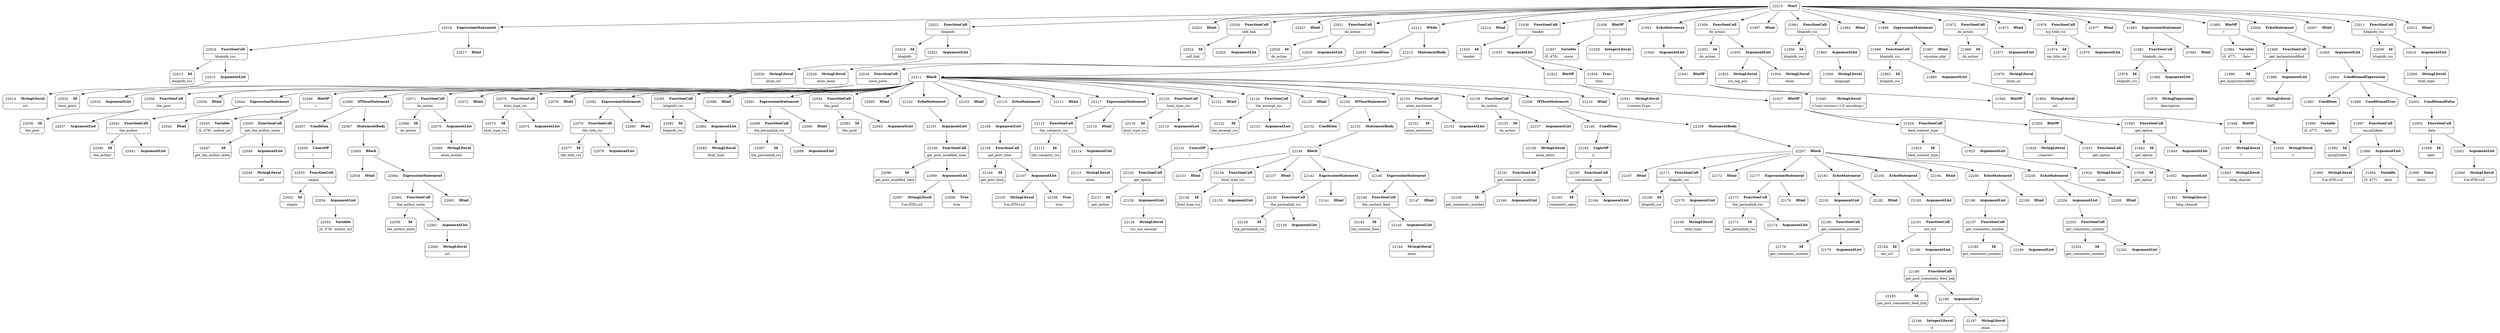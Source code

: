 digraph ast {
node [shape=none];
22016 [label=<<TABLE border='1' cellspacing='0' cellpadding='10' style='rounded' ><TR><TD border='0'>22016</TD><TD border='0'><B>FunctionCall</B></TD></TR><HR/><TR><TD border='0' cellpadding='5' colspan='2'>bloginfo_rss</TD></TR></TABLE>>];
22016 -> 22013 [weight=2];
22016 -> 22015 [weight=2];
22017 [label=<<TABLE border='1' cellspacing='0' cellpadding='10' style='rounded' ><TR><TD border='0'>22017</TD><TD border='0'><B>Html</B></TD></TR></TABLE>>];
22018 [label=<<TABLE border='1' cellspacing='0' cellpadding='10' style='rounded' ><TR><TD border='0'>22018</TD><TD border='0'><B>ExpressionStatement</B></TD></TR></TABLE>>];
22018 -> 22016 [weight=2];
22018 -> 22017 [weight=2];
22019 [label=<<TABLE border='1' cellspacing='0' cellpadding='10' style='rounded' ><TR><TD border='0'>22019</TD><TD border='0'><B>Id</B></TD></TR><HR/><TR><TD border='0' cellpadding='5' colspan='2'>bloginfo</TD></TR></TABLE>>];
22020 [label=<<TABLE border='1' cellspacing='0' cellpadding='10' style='rounded' ><TR><TD border='0'>22020</TD><TD border='0'><B>StringLiteral</B></TD></TR><HR/><TR><TD border='0' cellpadding='5' colspan='2'>atom_url</TD></TR></TABLE>>];
22021 [label=<<TABLE border='1' cellspacing='0' cellpadding='10' style='rounded' ><TR><TD border='0'>22021</TD><TD border='0'><B>ArgumentList</B></TD></TR></TABLE>>];
22021 -> 22020 [weight=2];
22022 [label=<<TABLE border='1' cellspacing='0' cellpadding='10' style='rounded' ><TR><TD border='0'>22022</TD><TD border='0'><B>FunctionCall</B></TD></TR><HR/><TR><TD border='0' cellpadding='5' colspan='2'>bloginfo</TD></TR></TABLE>>];
22022 -> 22019 [weight=2];
22022 -> 22021 [weight=2];
22023 [label=<<TABLE border='1' cellspacing='0' cellpadding='10' style='rounded' ><TR><TD border='0'>22023</TD><TD border='0'><B>Html</B></TD></TR></TABLE>>];
22024 [label=<<TABLE border='1' cellspacing='0' cellpadding='10' style='rounded' ><TR><TD border='0'>22024</TD><TD border='0'><B>Id</B></TD></TR><HR/><TR><TD border='0' cellpadding='5' colspan='2'>self_link</TD></TR></TABLE>>];
22025 [label=<<TABLE border='1' cellspacing='0' cellpadding='10' style='rounded' ><TR><TD border='0'>22025</TD><TD border='0'><B>ArgumentList</B></TD></TR></TABLE>>];
22026 [label=<<TABLE border='1' cellspacing='0' cellpadding='10' style='rounded' ><TR><TD border='0'>22026</TD><TD border='0'><B>FunctionCall</B></TD></TR><HR/><TR><TD border='0' cellpadding='5' colspan='2'>self_link</TD></TR></TABLE>>];
22026 -> 22024 [weight=2];
22026 -> 22025 [weight=2];
22027 [label=<<TABLE border='1' cellspacing='0' cellpadding='10' style='rounded' ><TR><TD border='0'>22027</TD><TD border='0'><B>Html</B></TD></TR></TABLE>>];
22028 [label=<<TABLE border='1' cellspacing='0' cellpadding='10' style='rounded' ><TR><TD border='0'>22028</TD><TD border='0'><B>Id</B></TD></TR><HR/><TR><TD border='0' cellpadding='5' colspan='2'>do_action</TD></TR></TABLE>>];
22029 [label=<<TABLE border='1' cellspacing='0' cellpadding='10' style='rounded' ><TR><TD border='0'>22029</TD><TD border='0'><B>StringLiteral</B></TD></TR><HR/><TR><TD border='0' cellpadding='5' colspan='2'>atom_head</TD></TR></TABLE>>];
22030 [label=<<TABLE border='1' cellspacing='0' cellpadding='10' style='rounded' ><TR><TD border='0'>22030</TD><TD border='0'><B>ArgumentList</B></TD></TR></TABLE>>];
22030 -> 22029 [weight=2];
22031 [label=<<TABLE border='1' cellspacing='0' cellpadding='10' style='rounded' ><TR><TD border='0'>22031</TD><TD border='0'><B>FunctionCall</B></TD></TR><HR/><TR><TD border='0' cellpadding='5' colspan='2'>do_action</TD></TR></TABLE>>];
22031 -> 22028 [weight=2];
22031 -> 22030 [weight=2];
22032 [label=<<TABLE border='1' cellspacing='0' cellpadding='10' style='rounded' ><TR><TD border='0'>22032</TD><TD border='0'><B>Id</B></TD></TR><HR/><TR><TD border='0' cellpadding='5' colspan='2'>have_posts</TD></TR></TABLE>>];
22033 [label=<<TABLE border='1' cellspacing='0' cellpadding='10' style='rounded' ><TR><TD border='0'>22033</TD><TD border='0'><B>ArgumentList</B></TD></TR></TABLE>>];
22034 [label=<<TABLE border='1' cellspacing='0' cellpadding='10' style='rounded' ><TR><TD border='0'>22034</TD><TD border='0'><B>FunctionCall</B></TD></TR><HR/><TR><TD border='0' cellpadding='5' colspan='2'>have_posts</TD></TR></TABLE>>];
22034 -> 22032 [weight=2];
22034 -> 22033 [weight=2];
22035 [label=<<TABLE border='1' cellspacing='0' cellpadding='10' style='rounded' ><TR><TD border='0'>22035</TD><TD border='0'><B>Condition</B></TD></TR></TABLE>>];
22035 -> 22034 [weight=2];
22036 [label=<<TABLE border='1' cellspacing='0' cellpadding='10' style='rounded' ><TR><TD border='0'>22036</TD><TD border='0'><B>Id</B></TD></TR><HR/><TR><TD border='0' cellpadding='5' colspan='2'>the_post</TD></TR></TABLE>>];
22037 [label=<<TABLE border='1' cellspacing='0' cellpadding='10' style='rounded' ><TR><TD border='0'>22037</TD><TD border='0'><B>ArgumentList</B></TD></TR></TABLE>>];
22038 [label=<<TABLE border='1' cellspacing='0' cellpadding='10' style='rounded' ><TR><TD border='0'>22038</TD><TD border='0'><B>FunctionCall</B></TD></TR><HR/><TR><TD border='0' cellpadding='5' colspan='2'>the_post</TD></TR></TABLE>>];
22038 -> 22036 [weight=2];
22038 -> 22037 [weight=2];
22039 [label=<<TABLE border='1' cellspacing='0' cellpadding='10' style='rounded' ><TR><TD border='0'>22039</TD><TD border='0'><B>Html</B></TD></TR></TABLE>>];
22040 [label=<<TABLE border='1' cellspacing='0' cellpadding='10' style='rounded' ><TR><TD border='0'>22040</TD><TD border='0'><B>Id</B></TD></TR><HR/><TR><TD border='0' cellpadding='5' colspan='2'>the_author</TD></TR></TABLE>>];
22041 [label=<<TABLE border='1' cellspacing='0' cellpadding='10' style='rounded' ><TR><TD border='0'>22041</TD><TD border='0'><B>ArgumentList</B></TD></TR></TABLE>>];
22042 [label=<<TABLE border='1' cellspacing='0' cellpadding='10' style='rounded' ><TR><TD border='0'>22042</TD><TD border='0'><B>FunctionCall</B></TD></TR><HR/><TR><TD border='0' cellpadding='5' colspan='2'>the_author</TD></TR></TABLE>>];
22042 -> 22040 [weight=2];
22042 -> 22041 [weight=2];
22043 [label=<<TABLE border='1' cellspacing='0' cellpadding='10' style='rounded' ><TR><TD border='0'>22043</TD><TD border='0'><B>Html</B></TD></TR></TABLE>>];
22044 [label=<<TABLE border='1' cellspacing='0' cellpadding='10' style='rounded' ><TR><TD border='0'>22044</TD><TD border='0'><B>ExpressionStatement</B></TD></TR></TABLE>>];
22044 -> 22042 [weight=2];
22044 -> 22043 [weight=2];
22045 [label=<<TABLE border='1' cellspacing='0' cellpadding='10' style='rounded' ><TR><TD border='0'>22045</TD><TD border='0'><B>Variable</B></TD></TR><HR/><TR><TD border='0' cellpadding='5'>(0, 478)</TD><TD border='0' cellpadding='5'>author_url</TD></TR></TABLE>>];
22046 [label=<<TABLE border='1' cellspacing='0' cellpadding='10' style='rounded' ><TR><TD border='0'>22046</TD><TD border='0'><B>BinOP</B></TD></TR><HR/><TR><TD border='0' cellpadding='5' colspan='2'>=</TD></TR></TABLE>>];
22046 -> 22045 [weight=2];
22046 -> 22050 [weight=2];
22047 [label=<<TABLE border='1' cellspacing='0' cellpadding='10' style='rounded' ><TR><TD border='0'>22047</TD><TD border='0'><B>Id</B></TD></TR><HR/><TR><TD border='0' cellpadding='5' colspan='2'>get_the_author_meta</TD></TR></TABLE>>];
22048 [label=<<TABLE border='1' cellspacing='0' cellpadding='10' style='rounded' ><TR><TD border='0'>22048</TD><TD border='0'><B>StringLiteral</B></TD></TR><HR/><TR><TD border='0' cellpadding='5' colspan='2'>url</TD></TR></TABLE>>];
22049 [label=<<TABLE border='1' cellspacing='0' cellpadding='10' style='rounded' ><TR><TD border='0'>22049</TD><TD border='0'><B>ArgumentList</B></TD></TR></TABLE>>];
22049 -> 22048 [weight=2];
22050 [label=<<TABLE border='1' cellspacing='0' cellpadding='10' style='rounded' ><TR><TD border='0'>22050</TD><TD border='0'><B>FunctionCall</B></TD></TR><HR/><TR><TD border='0' cellpadding='5' colspan='2'>get_the_author_meta</TD></TR></TABLE>>];
22050 -> 22047 [weight=2];
22050 -> 22049 [weight=2];
22052 [label=<<TABLE border='1' cellspacing='0' cellpadding='10' style='rounded' ><TR><TD border='0'>22052</TD><TD border='0'><B>Id</B></TD></TR><HR/><TR><TD border='0' cellpadding='5' colspan='2'>empty</TD></TR></TABLE>>];
22053 [label=<<TABLE border='1' cellspacing='0' cellpadding='10' style='rounded' ><TR><TD border='0'>22053</TD><TD border='0'><B>Variable</B></TD></TR><HR/><TR><TD border='0' cellpadding='5'>(0, 478)</TD><TD border='0' cellpadding='5'>author_url</TD></TR></TABLE>>];
22054 [label=<<TABLE border='1' cellspacing='0' cellpadding='10' style='rounded' ><TR><TD border='0'>22054</TD><TD border='0'><B>ArgumentList</B></TD></TR></TABLE>>];
22054 -> 22053 [weight=2];
22055 [label=<<TABLE border='1' cellspacing='0' cellpadding='10' style='rounded' ><TR><TD border='0'>22055</TD><TD border='0'><B>FunctionCall</B></TD></TR><HR/><TR><TD border='0' cellpadding='5' colspan='2'>empty</TD></TR></TABLE>>];
22055 -> 22052 [weight=2];
22055 -> 22054 [weight=2];
22056 [label=<<TABLE border='1' cellspacing='0' cellpadding='10' style='rounded' ><TR><TD border='0'>22056</TD><TD border='0'><B>UnaryOP</B></TD></TR><HR/><TR><TD border='0' cellpadding='5' colspan='2'>!</TD></TR></TABLE>>];
22056 -> 22055 [weight=2];
22057 [label=<<TABLE border='1' cellspacing='0' cellpadding='10' style='rounded' ><TR><TD border='0'>22057</TD><TD border='0'><B>Condition</B></TD></TR></TABLE>>];
22057 -> 22056 [weight=2];
22058 [label=<<TABLE border='1' cellspacing='0' cellpadding='10' style='rounded' ><TR><TD border='0'>22058</TD><TD border='0'><B>Html</B></TD></TR></TABLE>>];
22059 [label=<<TABLE border='1' cellspacing='0' cellpadding='10' style='rounded' ><TR><TD border='0'>22059</TD><TD border='0'><B>Id</B></TD></TR><HR/><TR><TD border='0' cellpadding='5' colspan='2'>the_author_meta</TD></TR></TABLE>>];
22060 [label=<<TABLE border='1' cellspacing='0' cellpadding='10' style='rounded' ><TR><TD border='0'>22060</TD><TD border='0'><B>StringLiteral</B></TD></TR><HR/><TR><TD border='0' cellpadding='5' colspan='2'>url</TD></TR></TABLE>>];
22061 [label=<<TABLE border='1' cellspacing='0' cellpadding='10' style='rounded' ><TR><TD border='0'>22061</TD><TD border='0'><B>ArgumentList</B></TD></TR></TABLE>>];
22061 -> 22060 [weight=2];
22062 [label=<<TABLE border='1' cellspacing='0' cellpadding='10' style='rounded' ><TR><TD border='0'>22062</TD><TD border='0'><B>FunctionCall</B></TD></TR><HR/><TR><TD border='0' cellpadding='5' colspan='2'>the_author_meta</TD></TR></TABLE>>];
22062 -> 22059 [weight=2];
22062 -> 22061 [weight=2];
22063 [label=<<TABLE border='1' cellspacing='0' cellpadding='10' style='rounded' ><TR><TD border='0'>22063</TD><TD border='0'><B>Html</B></TD></TR></TABLE>>];
22064 [label=<<TABLE border='1' cellspacing='0' cellpadding='10' style='rounded' ><TR><TD border='0'>22064</TD><TD border='0'><B>ExpressionStatement</B></TD></TR></TABLE>>];
22064 -> 22062 [weight=2];
22064 -> 22063 [weight=2];
22065 [label=<<TABLE border='1' cellspacing='0' cellpadding='10' style='rounded' ><TR><TD border='0'>22065</TD><TD border='0'><B>Block</B></TD></TR></TABLE>>];
22065 -> 22058 [weight=2];
22065 -> 22064 [weight=2];
22066 [label=<<TABLE border='1' cellspacing='0' cellpadding='10' style='rounded' ><TR><TD border='0'>22066</TD><TD border='0'><B>IfThenStatement</B></TD></TR></TABLE>>];
22066 -> 22057 [weight=2];
22066 -> 22067 [weight=2];
22067 [label=<<TABLE border='1' cellspacing='0' cellpadding='10' style='rounded' ><TR><TD border='0'>22067</TD><TD border='0'><B>StatementBody</B></TD></TR></TABLE>>];
22067 -> 22065 [weight=2];
22068 [label=<<TABLE border='1' cellspacing='0' cellpadding='10' style='rounded' ><TR><TD border='0'>22068</TD><TD border='0'><B>Id</B></TD></TR><HR/><TR><TD border='0' cellpadding='5' colspan='2'>do_action</TD></TR></TABLE>>];
22069 [label=<<TABLE border='1' cellspacing='0' cellpadding='10' style='rounded' ><TR><TD border='0'>22069</TD><TD border='0'><B>StringLiteral</B></TD></TR><HR/><TR><TD border='0' cellpadding='5' colspan='2'>atom_author</TD></TR></TABLE>>];
22070 [label=<<TABLE border='1' cellspacing='0' cellpadding='10' style='rounded' ><TR><TD border='0'>22070</TD><TD border='0'><B>ArgumentList</B></TD></TR></TABLE>>];
22070 -> 22069 [weight=2];
22071 [label=<<TABLE border='1' cellspacing='0' cellpadding='10' style='rounded' ><TR><TD border='0'>22071</TD><TD border='0'><B>FunctionCall</B></TD></TR><HR/><TR><TD border='0' cellpadding='5' colspan='2'>do_action</TD></TR></TABLE>>];
22071 -> 22068 [weight=2];
22071 -> 22070 [weight=2];
22072 [label=<<TABLE border='1' cellspacing='0' cellpadding='10' style='rounded' ><TR><TD border='0'>22072</TD><TD border='0'><B>Html</B></TD></TR></TABLE>>];
22073 [label=<<TABLE border='1' cellspacing='0' cellpadding='10' style='rounded' ><TR><TD border='0'>22073</TD><TD border='0'><B>Id</B></TD></TR><HR/><TR><TD border='0' cellpadding='5' colspan='2'>html_type_rss</TD></TR></TABLE>>];
22074 [label=<<TABLE border='1' cellspacing='0' cellpadding='10' style='rounded' ><TR><TD border='0'>22074</TD><TD border='0'><B>ArgumentList</B></TD></TR></TABLE>>];
22075 [label=<<TABLE border='1' cellspacing='0' cellpadding='10' style='rounded' ><TR><TD border='0'>22075</TD><TD border='0'><B>FunctionCall</B></TD></TR><HR/><TR><TD border='0' cellpadding='5' colspan='2'>html_type_rss</TD></TR></TABLE>>];
22075 -> 22073 [weight=2];
22075 -> 22074 [weight=2];
22076 [label=<<TABLE border='1' cellspacing='0' cellpadding='10' style='rounded' ><TR><TD border='0'>22076</TD><TD border='0'><B>Html</B></TD></TR></TABLE>>];
22077 [label=<<TABLE border='1' cellspacing='0' cellpadding='10' style='rounded' ><TR><TD border='0'>22077</TD><TD border='0'><B>Id</B></TD></TR><HR/><TR><TD border='0' cellpadding='5' colspan='2'>the_title_rss</TD></TR></TABLE>>];
22078 [label=<<TABLE border='1' cellspacing='0' cellpadding='10' style='rounded' ><TR><TD border='0'>22078</TD><TD border='0'><B>ArgumentList</B></TD></TR></TABLE>>];
22079 [label=<<TABLE border='1' cellspacing='0' cellpadding='10' style='rounded' ><TR><TD border='0'>22079</TD><TD border='0'><B>FunctionCall</B></TD></TR><HR/><TR><TD border='0' cellpadding='5' colspan='2'>the_title_rss</TD></TR></TABLE>>];
22079 -> 22077 [weight=2];
22079 -> 22078 [weight=2];
22080 [label=<<TABLE border='1' cellspacing='0' cellpadding='10' style='rounded' ><TR><TD border='0'>22080</TD><TD border='0'><B>Html</B></TD></TR></TABLE>>];
22081 [label=<<TABLE border='1' cellspacing='0' cellpadding='10' style='rounded' ><TR><TD border='0'>22081</TD><TD border='0'><B>ExpressionStatement</B></TD></TR></TABLE>>];
22081 -> 22079 [weight=2];
22081 -> 22080 [weight=2];
22082 [label=<<TABLE border='1' cellspacing='0' cellpadding='10' style='rounded' ><TR><TD border='0'>22082</TD><TD border='0'><B>Id</B></TD></TR><HR/><TR><TD border='0' cellpadding='5' colspan='2'>bloginfo_rss</TD></TR></TABLE>>];
22083 [label=<<TABLE border='1' cellspacing='0' cellpadding='10' style='rounded' ><TR><TD border='0'>22083</TD><TD border='0'><B>StringLiteral</B></TD></TR><HR/><TR><TD border='0' cellpadding='5' colspan='2'>html_type</TD></TR></TABLE>>];
22084 [label=<<TABLE border='1' cellspacing='0' cellpadding='10' style='rounded' ><TR><TD border='0'>22084</TD><TD border='0'><B>ArgumentList</B></TD></TR></TABLE>>];
22084 -> 22083 [weight=2];
22085 [label=<<TABLE border='1' cellspacing='0' cellpadding='10' style='rounded' ><TR><TD border='0'>22085</TD><TD border='0'><B>FunctionCall</B></TD></TR><HR/><TR><TD border='0' cellpadding='5' colspan='2'>bloginfo_rss</TD></TR></TABLE>>];
22085 -> 22082 [weight=2];
22085 -> 22084 [weight=2];
22086 [label=<<TABLE border='1' cellspacing='0' cellpadding='10' style='rounded' ><TR><TD border='0'>22086</TD><TD border='0'><B>Html</B></TD></TR></TABLE>>];
22087 [label=<<TABLE border='1' cellspacing='0' cellpadding='10' style='rounded' ><TR><TD border='0'>22087</TD><TD border='0'><B>Id</B></TD></TR><HR/><TR><TD border='0' cellpadding='5' colspan='2'>the_permalink_rss</TD></TR></TABLE>>];
22088 [label=<<TABLE border='1' cellspacing='0' cellpadding='10' style='rounded' ><TR><TD border='0'>22088</TD><TD border='0'><B>ArgumentList</B></TD></TR></TABLE>>];
22089 [label=<<TABLE border='1' cellspacing='0' cellpadding='10' style='rounded' ><TR><TD border='0'>22089</TD><TD border='0'><B>FunctionCall</B></TD></TR><HR/><TR><TD border='0' cellpadding='5' colspan='2'>the_permalink_rss</TD></TR></TABLE>>];
22089 -> 22087 [weight=2];
22089 -> 22088 [weight=2];
22090 [label=<<TABLE border='1' cellspacing='0' cellpadding='10' style='rounded' ><TR><TD border='0'>22090</TD><TD border='0'><B>Html</B></TD></TR></TABLE>>];
22091 [label=<<TABLE border='1' cellspacing='0' cellpadding='10' style='rounded' ><TR><TD border='0'>22091</TD><TD border='0'><B>ExpressionStatement</B></TD></TR></TABLE>>];
22091 -> 22089 [weight=2];
22091 -> 22090 [weight=2];
22092 [label=<<TABLE border='1' cellspacing='0' cellpadding='10' style='rounded' ><TR><TD border='0'>22092</TD><TD border='0'><B>Id</B></TD></TR><HR/><TR><TD border='0' cellpadding='5' colspan='2'>the_guid</TD></TR></TABLE>>];
22093 [label=<<TABLE border='1' cellspacing='0' cellpadding='10' style='rounded' ><TR><TD border='0'>22093</TD><TD border='0'><B>ArgumentList</B></TD></TR></TABLE>>];
22094 [label=<<TABLE border='1' cellspacing='0' cellpadding='10' style='rounded' ><TR><TD border='0'>22094</TD><TD border='0'><B>FunctionCall</B></TD></TR><HR/><TR><TD border='0' cellpadding='5' colspan='2'>the_guid</TD></TR></TABLE>>];
22094 -> 22092 [weight=2];
22094 -> 22093 [weight=2];
22095 [label=<<TABLE border='1' cellspacing='0' cellpadding='10' style='rounded' ><TR><TD border='0'>22095</TD><TD border='0'><B>Html</B></TD></TR></TABLE>>];
22096 [label=<<TABLE border='1' cellspacing='0' cellpadding='10' style='rounded' ><TR><TD border='0'>22096</TD><TD border='0'><B>Id</B></TD></TR><HR/><TR><TD border='0' cellpadding='5' colspan='2'>get_post_modified_time</TD></TR></TABLE>>];
22097 [label=<<TABLE border='1' cellspacing='0' cellpadding='10' style='rounded' ><TR><TD border='0'>22097</TD><TD border='0'><B>StringLiteral</B></TD></TR><HR/><TR><TD border='0' cellpadding='5' colspan='2'>Y-m-dTH:i:sZ</TD></TR></TABLE>>];
22098 [label=<<TABLE border='1' cellspacing='0' cellpadding='10' style='rounded' ><TR><TD border='0'>22098</TD><TD border='0'><B>True</B></TD></TR><HR/><TR><TD border='0' cellpadding='5' colspan='2'>true</TD></TR></TABLE>>];
22099 [label=<<TABLE border='1' cellspacing='0' cellpadding='10' style='rounded' ><TR><TD border='0'>22099</TD><TD border='0'><B>ArgumentList</B></TD></TR></TABLE>>];
22099 -> 22097 [weight=2];
22099 -> 22098 [weight=2];
22100 [label=<<TABLE border='1' cellspacing='0' cellpadding='10' style='rounded' ><TR><TD border='0'>22100</TD><TD border='0'><B>FunctionCall</B></TD></TR><HR/><TR><TD border='0' cellpadding='5' colspan='2'>get_post_modified_time</TD></TR></TABLE>>];
22100 -> 22096 [weight=2];
22100 -> 22099 [weight=2];
22101 [label=<<TABLE border='1' cellspacing='0' cellpadding='10' style='rounded' ><TR><TD border='0'>22101</TD><TD border='0'><B>ArgumentList</B></TD></TR></TABLE>>];
22101 -> 22100 [weight=2];
22102 [label=<<TABLE border='1' cellspacing='0' cellpadding='10' style='rounded' ><TR><TD border='0'>22102</TD><TD border='0'><B>EchoStatement</B></TD></TR></TABLE>>];
22102 -> 22101 [weight=2];
22103 [label=<<TABLE border='1' cellspacing='0' cellpadding='10' style='rounded' ><TR><TD border='0'>22103</TD><TD border='0'><B>Html</B></TD></TR></TABLE>>];
22104 [label=<<TABLE border='1' cellspacing='0' cellpadding='10' style='rounded' ><TR><TD border='0'>22104</TD><TD border='0'><B>Id</B></TD></TR><HR/><TR><TD border='0' cellpadding='5' colspan='2'>get_post_time</TD></TR></TABLE>>];
22105 [label=<<TABLE border='1' cellspacing='0' cellpadding='10' style='rounded' ><TR><TD border='0'>22105</TD><TD border='0'><B>StringLiteral</B></TD></TR><HR/><TR><TD border='0' cellpadding='5' colspan='2'>Y-m-dTH:i:sZ</TD></TR></TABLE>>];
22106 [label=<<TABLE border='1' cellspacing='0' cellpadding='10' style='rounded' ><TR><TD border='0'>22106</TD><TD border='0'><B>True</B></TD></TR><HR/><TR><TD border='0' cellpadding='5' colspan='2'>true</TD></TR></TABLE>>];
22107 [label=<<TABLE border='1' cellspacing='0' cellpadding='10' style='rounded' ><TR><TD border='0'>22107</TD><TD border='0'><B>ArgumentList</B></TD></TR></TABLE>>];
22107 -> 22105 [weight=2];
22107 -> 22106 [weight=2];
22108 [label=<<TABLE border='1' cellspacing='0' cellpadding='10' style='rounded' ><TR><TD border='0'>22108</TD><TD border='0'><B>FunctionCall</B></TD></TR><HR/><TR><TD border='0' cellpadding='5' colspan='2'>get_post_time</TD></TR></TABLE>>];
22108 -> 22104 [weight=2];
22108 -> 22107 [weight=2];
22109 [label=<<TABLE border='1' cellspacing='0' cellpadding='10' style='rounded' ><TR><TD border='0'>22109</TD><TD border='0'><B>ArgumentList</B></TD></TR></TABLE>>];
22109 -> 22108 [weight=2];
22110 [label=<<TABLE border='1' cellspacing='0' cellpadding='10' style='rounded' ><TR><TD border='0'>22110</TD><TD border='0'><B>EchoStatement</B></TD></TR></TABLE>>];
22110 -> 22109 [weight=2];
22111 [label=<<TABLE border='1' cellspacing='0' cellpadding='10' style='rounded' ><TR><TD border='0'>22111</TD><TD border='0'><B>Html</B></TD></TR></TABLE>>];
22112 [label=<<TABLE border='1' cellspacing='0' cellpadding='10' style='rounded' ><TR><TD border='0'>22112</TD><TD border='0'><B>Id</B></TD></TR><HR/><TR><TD border='0' cellpadding='5' colspan='2'>the_category_rss</TD></TR></TABLE>>];
22113 [label=<<TABLE border='1' cellspacing='0' cellpadding='10' style='rounded' ><TR><TD border='0'>22113</TD><TD border='0'><B>StringLiteral</B></TD></TR><HR/><TR><TD border='0' cellpadding='5' colspan='2'>atom</TD></TR></TABLE>>];
22114 [label=<<TABLE border='1' cellspacing='0' cellpadding='10' style='rounded' ><TR><TD border='0'>22114</TD><TD border='0'><B>ArgumentList</B></TD></TR></TABLE>>];
22114 -> 22113 [weight=2];
22115 [label=<<TABLE border='1' cellspacing='0' cellpadding='10' style='rounded' ><TR><TD border='0'>22115</TD><TD border='0'><B>FunctionCall</B></TD></TR><HR/><TR><TD border='0' cellpadding='5' colspan='2'>the_category_rss</TD></TR></TABLE>>];
22115 -> 22112 [weight=2];
22115 -> 22114 [weight=2];
22116 [label=<<TABLE border='1' cellspacing='0' cellpadding='10' style='rounded' ><TR><TD border='0'>22116</TD><TD border='0'><B>Html</B></TD></TR></TABLE>>];
22117 [label=<<TABLE border='1' cellspacing='0' cellpadding='10' style='rounded' ><TR><TD border='0'>22117</TD><TD border='0'><B>ExpressionStatement</B></TD></TR></TABLE>>];
22117 -> 22115 [weight=2];
22117 -> 22116 [weight=2];
22118 [label=<<TABLE border='1' cellspacing='0' cellpadding='10' style='rounded' ><TR><TD border='0'>22118</TD><TD border='0'><B>Id</B></TD></TR><HR/><TR><TD border='0' cellpadding='5' colspan='2'>html_type_rss</TD></TR></TABLE>>];
22119 [label=<<TABLE border='1' cellspacing='0' cellpadding='10' style='rounded' ><TR><TD border='0'>22119</TD><TD border='0'><B>ArgumentList</B></TD></TR></TABLE>>];
22120 [label=<<TABLE border='1' cellspacing='0' cellpadding='10' style='rounded' ><TR><TD border='0'>22120</TD><TD border='0'><B>FunctionCall</B></TD></TR><HR/><TR><TD border='0' cellpadding='5' colspan='2'>html_type_rss</TD></TR></TABLE>>];
22120 -> 22118 [weight=2];
22120 -> 22119 [weight=2];
22121 [label=<<TABLE border='1' cellspacing='0' cellpadding='10' style='rounded' ><TR><TD border='0'>22121</TD><TD border='0'><B>Html</B></TD></TR></TABLE>>];
22122 [label=<<TABLE border='1' cellspacing='0' cellpadding='10' style='rounded' ><TR><TD border='0'>22122</TD><TD border='0'><B>Id</B></TD></TR><HR/><TR><TD border='0' cellpadding='5' colspan='2'>the_excerpt_rss</TD></TR></TABLE>>];
22123 [label=<<TABLE border='1' cellspacing='0' cellpadding='10' style='rounded' ><TR><TD border='0'>22123</TD><TD border='0'><B>ArgumentList</B></TD></TR></TABLE>>];
22124 [label=<<TABLE border='1' cellspacing='0' cellpadding='10' style='rounded' ><TR><TD border='0'>22124</TD><TD border='0'><B>FunctionCall</B></TD></TR><HR/><TR><TD border='0' cellpadding='5' colspan='2'>the_excerpt_rss</TD></TR></TABLE>>];
22124 -> 22122 [weight=2];
22124 -> 22123 [weight=2];
22125 [label=<<TABLE border='1' cellspacing='0' cellpadding='10' style='rounded' ><TR><TD border='0'>22125</TD><TD border='0'><B>Html</B></TD></TR></TABLE>>];
22127 [label=<<TABLE border='1' cellspacing='0' cellpadding='10' style='rounded' ><TR><TD border='0'>22127</TD><TD border='0'><B>Id</B></TD></TR><HR/><TR><TD border='0' cellpadding='5' colspan='2'>get_option</TD></TR></TABLE>>];
22128 [label=<<TABLE border='1' cellspacing='0' cellpadding='10' style='rounded' ><TR><TD border='0'>22128</TD><TD border='0'><B>StringLiteral</B></TD></TR><HR/><TR><TD border='0' cellpadding='5' colspan='2'>rss_use_excerpt</TD></TR></TABLE>>];
22129 [label=<<TABLE border='1' cellspacing='0' cellpadding='10' style='rounded' ><TR><TD border='0'>22129</TD><TD border='0'><B>ArgumentList</B></TD></TR></TABLE>>];
22129 -> 22128 [weight=2];
22130 [label=<<TABLE border='1' cellspacing='0' cellpadding='10' style='rounded' ><TR><TD border='0'>22130</TD><TD border='0'><B>FunctionCall</B></TD></TR><HR/><TR><TD border='0' cellpadding='5' colspan='2'>get_option</TD></TR></TABLE>>];
22130 -> 22127 [weight=2];
22130 -> 22129 [weight=2];
22131 [label=<<TABLE border='1' cellspacing='0' cellpadding='10' style='rounded' ><TR><TD border='0'>22131</TD><TD border='0'><B>UnaryOP</B></TD></TR><HR/><TR><TD border='0' cellpadding='5' colspan='2'>!</TD></TR></TABLE>>];
22131 -> 22130 [weight=2];
22132 [label=<<TABLE border='1' cellspacing='0' cellpadding='10' style='rounded' ><TR><TD border='0'>22132</TD><TD border='0'><B>Condition</B></TD></TR></TABLE>>];
22132 -> 22131 [weight=2];
22133 [label=<<TABLE border='1' cellspacing='0' cellpadding='10' style='rounded' ><TR><TD border='0'>22133</TD><TD border='0'><B>Html</B></TD></TR></TABLE>>];
22134 [label=<<TABLE border='1' cellspacing='0' cellpadding='10' style='rounded' ><TR><TD border='0'>22134</TD><TD border='0'><B>Id</B></TD></TR><HR/><TR><TD border='0' cellpadding='5' colspan='2'>html_type_rss</TD></TR></TABLE>>];
22135 [label=<<TABLE border='1' cellspacing='0' cellpadding='10' style='rounded' ><TR><TD border='0'>22135</TD><TD border='0'><B>ArgumentList</B></TD></TR></TABLE>>];
22136 [label=<<TABLE border='1' cellspacing='0' cellpadding='10' style='rounded' ><TR><TD border='0'>22136</TD><TD border='0'><B>FunctionCall</B></TD></TR><HR/><TR><TD border='0' cellpadding='5' colspan='2'>html_type_rss</TD></TR></TABLE>>];
22136 -> 22134 [weight=2];
22136 -> 22135 [weight=2];
22137 [label=<<TABLE border='1' cellspacing='0' cellpadding='10' style='rounded' ><TR><TD border='0'>22137</TD><TD border='0'><B>Html</B></TD></TR></TABLE>>];
22138 [label=<<TABLE border='1' cellspacing='0' cellpadding='10' style='rounded' ><TR><TD border='0'>22138</TD><TD border='0'><B>Id</B></TD></TR><HR/><TR><TD border='0' cellpadding='5' colspan='2'>the_permalink_rss</TD></TR></TABLE>>];
22139 [label=<<TABLE border='1' cellspacing='0' cellpadding='10' style='rounded' ><TR><TD border='0'>22139</TD><TD border='0'><B>ArgumentList</B></TD></TR></TABLE>>];
22140 [label=<<TABLE border='1' cellspacing='0' cellpadding='10' style='rounded' ><TR><TD border='0'>22140</TD><TD border='0'><B>FunctionCall</B></TD></TR><HR/><TR><TD border='0' cellpadding='5' colspan='2'>the_permalink_rss</TD></TR></TABLE>>];
22140 -> 22138 [weight=2];
22140 -> 22139 [weight=2];
22141 [label=<<TABLE border='1' cellspacing='0' cellpadding='10' style='rounded' ><TR><TD border='0'>22141</TD><TD border='0'><B>Html</B></TD></TR></TABLE>>];
22142 [label=<<TABLE border='1' cellspacing='0' cellpadding='10' style='rounded' ><TR><TD border='0'>22142</TD><TD border='0'><B>ExpressionStatement</B></TD></TR></TABLE>>];
22142 -> 22140 [weight=2];
22142 -> 22141 [weight=2];
22143 [label=<<TABLE border='1' cellspacing='0' cellpadding='10' style='rounded' ><TR><TD border='0'>22143</TD><TD border='0'><B>Id</B></TD></TR><HR/><TR><TD border='0' cellpadding='5' colspan='2'>the_content_feed</TD></TR></TABLE>>];
22144 [label=<<TABLE border='1' cellspacing='0' cellpadding='10' style='rounded' ><TR><TD border='0'>22144</TD><TD border='0'><B>StringLiteral</B></TD></TR><HR/><TR><TD border='0' cellpadding='5' colspan='2'>atom</TD></TR></TABLE>>];
22145 [label=<<TABLE border='1' cellspacing='0' cellpadding='10' style='rounded' ><TR><TD border='0'>22145</TD><TD border='0'><B>ArgumentList</B></TD></TR></TABLE>>];
22145 -> 22144 [weight=2];
22146 [label=<<TABLE border='1' cellspacing='0' cellpadding='10' style='rounded' ><TR><TD border='0'>22146</TD><TD border='0'><B>FunctionCall</B></TD></TR><HR/><TR><TD border='0' cellpadding='5' colspan='2'>the_content_feed</TD></TR></TABLE>>];
22146 -> 22143 [weight=2];
22146 -> 22145 [weight=2];
22147 [label=<<TABLE border='1' cellspacing='0' cellpadding='10' style='rounded' ><TR><TD border='0'>22147</TD><TD border='0'><B>Html</B></TD></TR></TABLE>>];
22148 [label=<<TABLE border='1' cellspacing='0' cellpadding='10' style='rounded' ><TR><TD border='0'>22148</TD><TD border='0'><B>ExpressionStatement</B></TD></TR></TABLE>>];
22148 -> 22146 [weight=2];
22148 -> 22147 [weight=2];
22149 [label=<<TABLE border='1' cellspacing='0' cellpadding='10' style='rounded' ><TR><TD border='0'>22149</TD><TD border='0'><B>Block</B></TD></TR></TABLE>>];
22149 -> 22133 [weight=2];
22149 -> 22136 [weight=2];
22149 -> 22137 [weight=2];
22149 -> 22142 [weight=2];
22149 -> 22148 [weight=2];
22150 [label=<<TABLE border='1' cellspacing='0' cellpadding='10' style='rounded' ><TR><TD border='0'>22150</TD><TD border='0'><B>IfThenStatement</B></TD></TR></TABLE>>];
22150 -> 22132 [weight=2];
22150 -> 22151 [weight=2];
22151 [label=<<TABLE border='1' cellspacing='0' cellpadding='10' style='rounded' ><TR><TD border='0'>22151</TD><TD border='0'><B>StatementBody</B></TD></TR></TABLE>>];
22151 -> 22149 [weight=2];
22152 [label=<<TABLE border='1' cellspacing='0' cellpadding='10' style='rounded' ><TR><TD border='0'>22152</TD><TD border='0'><B>Id</B></TD></TR><HR/><TR><TD border='0' cellpadding='5' colspan='2'>atom_enclosure</TD></TR></TABLE>>];
22153 [label=<<TABLE border='1' cellspacing='0' cellpadding='10' style='rounded' ><TR><TD border='0'>22153</TD><TD border='0'><B>ArgumentList</B></TD></TR></TABLE>>];
22154 [label=<<TABLE border='1' cellspacing='0' cellpadding='10' style='rounded' ><TR><TD border='0'>22154</TD><TD border='0'><B>FunctionCall</B></TD></TR><HR/><TR><TD border='0' cellpadding='5' colspan='2'>atom_enclosure</TD></TR></TABLE>>];
22154 -> 22152 [weight=2];
22154 -> 22153 [weight=2];
22155 [label=<<TABLE border='1' cellspacing='0' cellpadding='10' style='rounded' ><TR><TD border='0'>22155</TD><TD border='0'><B>Id</B></TD></TR><HR/><TR><TD border='0' cellpadding='5' colspan='2'>do_action</TD></TR></TABLE>>];
22156 [label=<<TABLE border='1' cellspacing='0' cellpadding='10' style='rounded' ><TR><TD border='0'>22156</TD><TD border='0'><B>StringLiteral</B></TD></TR><HR/><TR><TD border='0' cellpadding='5' colspan='2'>atom_entry</TD></TR></TABLE>>];
22157 [label=<<TABLE border='1' cellspacing='0' cellpadding='10' style='rounded' ><TR><TD border='0'>22157</TD><TD border='0'><B>ArgumentList</B></TD></TR></TABLE>>];
22157 -> 22156 [weight=2];
22158 [label=<<TABLE border='1' cellspacing='0' cellpadding='10' style='rounded' ><TR><TD border='0'>22158</TD><TD border='0'><B>FunctionCall</B></TD></TR><HR/><TR><TD border='0' cellpadding='5' colspan='2'>do_action</TD></TR></TABLE>>];
22158 -> 22155 [weight=2];
22158 -> 22157 [weight=2];
22159 [label=<<TABLE border='1' cellspacing='0' cellpadding='10' style='rounded' ><TR><TD border='0'>22159</TD><TD border='0'><B>Id</B></TD></TR><HR/><TR><TD border='0' cellpadding='5' colspan='2'>get_comments_number</TD></TR></TABLE>>];
22160 [label=<<TABLE border='1' cellspacing='0' cellpadding='10' style='rounded' ><TR><TD border='0'>22160</TD><TD border='0'><B>ArgumentList</B></TD></TR></TABLE>>];
22161 [label=<<TABLE border='1' cellspacing='0' cellpadding='10' style='rounded' ><TR><TD border='0'>22161</TD><TD border='0'><B>FunctionCall</B></TD></TR><HR/><TR><TD border='0' cellpadding='5' colspan='2'>get_comments_number</TD></TR></TABLE>>];
22161 -> 22159 [weight=2];
22161 -> 22160 [weight=2];
22162 [label=<<TABLE border='1' cellspacing='0' cellpadding='10' style='rounded' ><TR><TD border='0'>22162</TD><TD border='0'><B>LogicOP</B></TD></TR><HR/><TR><TD border='0' cellpadding='5' colspan='2'>||</TD></TR></TABLE>>];
22162 -> 22161 [weight=2];
22162 -> 22165 [weight=2];
22163 [label=<<TABLE border='1' cellspacing='0' cellpadding='10' style='rounded' ><TR><TD border='0'>22163</TD><TD border='0'><B>Id</B></TD></TR><HR/><TR><TD border='0' cellpadding='5' colspan='2'>comments_open</TD></TR></TABLE>>];
22164 [label=<<TABLE border='1' cellspacing='0' cellpadding='10' style='rounded' ><TR><TD border='0'>22164</TD><TD border='0'><B>ArgumentList</B></TD></TR></TABLE>>];
22165 [label=<<TABLE border='1' cellspacing='0' cellpadding='10' style='rounded' ><TR><TD border='0'>22165</TD><TD border='0'><B>FunctionCall</B></TD></TR><HR/><TR><TD border='0' cellpadding='5' colspan='2'>comments_open</TD></TR></TABLE>>];
22165 -> 22163 [weight=2];
22165 -> 22164 [weight=2];
22166 [label=<<TABLE border='1' cellspacing='0' cellpadding='10' style='rounded' ><TR><TD border='0'>22166</TD><TD border='0'><B>Condition</B></TD></TR></TABLE>>];
22166 -> 22162 [weight=2];
22167 [label=<<TABLE border='1' cellspacing='0' cellpadding='10' style='rounded' ><TR><TD border='0'>22167</TD><TD border='0'><B>Html</B></TD></TR></TABLE>>];
22168 [label=<<TABLE border='1' cellspacing='0' cellpadding='10' style='rounded' ><TR><TD border='0'>22168</TD><TD border='0'><B>Id</B></TD></TR><HR/><TR><TD border='0' cellpadding='5' colspan='2'>bloginfo_rss</TD></TR></TABLE>>];
22169 [label=<<TABLE border='1' cellspacing='0' cellpadding='10' style='rounded' ><TR><TD border='0'>22169</TD><TD border='0'><B>StringLiteral</B></TD></TR><HR/><TR><TD border='0' cellpadding='5' colspan='2'>html_type</TD></TR></TABLE>>];
22170 [label=<<TABLE border='1' cellspacing='0' cellpadding='10' style='rounded' ><TR><TD border='0'>22170</TD><TD border='0'><B>ArgumentList</B></TD></TR></TABLE>>];
22170 -> 22169 [weight=2];
22171 [label=<<TABLE border='1' cellspacing='0' cellpadding='10' style='rounded' ><TR><TD border='0'>22171</TD><TD border='0'><B>FunctionCall</B></TD></TR><HR/><TR><TD border='0' cellpadding='5' colspan='2'>bloginfo_rss</TD></TR></TABLE>>];
22171 -> 22168 [weight=2];
22171 -> 22170 [weight=2];
22172 [label=<<TABLE border='1' cellspacing='0' cellpadding='10' style='rounded' ><TR><TD border='0'>22172</TD><TD border='0'><B>Html</B></TD></TR></TABLE>>];
22173 [label=<<TABLE border='1' cellspacing='0' cellpadding='10' style='rounded' ><TR><TD border='0'>22173</TD><TD border='0'><B>Id</B></TD></TR><HR/><TR><TD border='0' cellpadding='5' colspan='2'>the_permalink_rss</TD></TR></TABLE>>];
22174 [label=<<TABLE border='1' cellspacing='0' cellpadding='10' style='rounded' ><TR><TD border='0'>22174</TD><TD border='0'><B>ArgumentList</B></TD></TR></TABLE>>];
22175 [label=<<TABLE border='1' cellspacing='0' cellpadding='10' style='rounded' ><TR><TD border='0'>22175</TD><TD border='0'><B>FunctionCall</B></TD></TR><HR/><TR><TD border='0' cellpadding='5' colspan='2'>the_permalink_rss</TD></TR></TABLE>>];
22175 -> 22173 [weight=2];
22175 -> 22174 [weight=2];
22176 [label=<<TABLE border='1' cellspacing='0' cellpadding='10' style='rounded' ><TR><TD border='0'>22176</TD><TD border='0'><B>Html</B></TD></TR></TABLE>>];
22177 [label=<<TABLE border='1' cellspacing='0' cellpadding='10' style='rounded' ><TR><TD border='0'>22177</TD><TD border='0'><B>ExpressionStatement</B></TD></TR></TABLE>>];
22177 -> 22175 [weight=2];
22177 -> 22176 [weight=2];
22178 [label=<<TABLE border='1' cellspacing='0' cellpadding='10' style='rounded' ><TR><TD border='0'>22178</TD><TD border='0'><B>Id</B></TD></TR><HR/><TR><TD border='0' cellpadding='5' colspan='2'>get_comments_number</TD></TR></TABLE>>];
22179 [label=<<TABLE border='1' cellspacing='0' cellpadding='10' style='rounded' ><TR><TD border='0'>22179</TD><TD border='0'><B>ArgumentList</B></TD></TR></TABLE>>];
22180 [label=<<TABLE border='1' cellspacing='0' cellpadding='10' style='rounded' ><TR><TD border='0'>22180</TD><TD border='0'><B>FunctionCall</B></TD></TR><HR/><TR><TD border='0' cellpadding='5' colspan='2'>get_comments_number</TD></TR></TABLE>>];
22180 -> 22178 [weight=2];
22180 -> 22179 [weight=2];
22181 [label=<<TABLE border='1' cellspacing='0' cellpadding='10' style='rounded' ><TR><TD border='0'>22181</TD><TD border='0'><B>ArgumentList</B></TD></TR></TABLE>>];
22181 -> 22180 [weight=2];
22182 [label=<<TABLE border='1' cellspacing='0' cellpadding='10' style='rounded' ><TR><TD border='0'>22182</TD><TD border='0'><B>Html</B></TD></TR></TABLE>>];
22183 [label=<<TABLE border='1' cellspacing='0' cellpadding='10' style='rounded' ><TR><TD border='0'>22183</TD><TD border='0'><B>EchoStatement</B></TD></TR></TABLE>>];
22183 -> 22181 [weight=2];
22183 -> 22182 [weight=2];
22184 [label=<<TABLE border='1' cellspacing='0' cellpadding='10' style='rounded' ><TR><TD border='0'>22184</TD><TD border='0'><B>Id</B></TD></TR><HR/><TR><TD border='0' cellpadding='5' colspan='2'>esc_url</TD></TR></TABLE>>];
22185 [label=<<TABLE border='1' cellspacing='0' cellpadding='10' style='rounded' ><TR><TD border='0'>22185</TD><TD border='0'><B>Id</B></TD></TR><HR/><TR><TD border='0' cellpadding='5' colspan='2'>get_post_comments_feed_link</TD></TR></TABLE>>];
22186 [label=<<TABLE border='1' cellspacing='0' cellpadding='10' style='rounded' ><TR><TD border='0'>22186</TD><TD border='0'><B>IntegerLiteral</B></TD></TR><HR/><TR><TD border='0' cellpadding='5' colspan='2'>0</TD></TR></TABLE>>];
22187 [label=<<TABLE border='1' cellspacing='0' cellpadding='10' style='rounded' ><TR><TD border='0'>22187</TD><TD border='0'><B>StringLiteral</B></TD></TR><HR/><TR><TD border='0' cellpadding='5' colspan='2'>atom</TD></TR></TABLE>>];
22188 [label=<<TABLE border='1' cellspacing='0' cellpadding='10' style='rounded' ><TR><TD border='0'>22188</TD><TD border='0'><B>ArgumentList</B></TD></TR></TABLE>>];
22188 -> 22186 [weight=2];
22188 -> 22187 [weight=2];
22189 [label=<<TABLE border='1' cellspacing='0' cellpadding='10' style='rounded' ><TR><TD border='0'>22189</TD><TD border='0'><B>FunctionCall</B></TD></TR><HR/><TR><TD border='0' cellpadding='5' colspan='2'>get_post_comments_feed_link</TD></TR></TABLE>>];
22189 -> 22185 [weight=2];
22189 -> 22188 [weight=2];
22190 [label=<<TABLE border='1' cellspacing='0' cellpadding='10' style='rounded' ><TR><TD border='0'>22190</TD><TD border='0'><B>ArgumentList</B></TD></TR></TABLE>>];
22190 -> 22189 [weight=2];
22191 [label=<<TABLE border='1' cellspacing='0' cellpadding='10' style='rounded' ><TR><TD border='0'>22191</TD><TD border='0'><B>FunctionCall</B></TD></TR><HR/><TR><TD border='0' cellpadding='5' colspan='2'>esc_url</TD></TR></TABLE>>];
22191 -> 22184 [weight=2];
22191 -> 22190 [weight=2];
22192 [label=<<TABLE border='1' cellspacing='0' cellpadding='10' style='rounded' ><TR><TD border='0'>22192</TD><TD border='0'><B>ArgumentList</B></TD></TR></TABLE>>];
22192 -> 22191 [weight=2];
22193 [label=<<TABLE border='1' cellspacing='0' cellpadding='10' style='rounded' ><TR><TD border='0'>22193</TD><TD border='0'><B>EchoStatement</B></TD></TR></TABLE>>];
22193 -> 22192 [weight=2];
22194 [label=<<TABLE border='1' cellspacing='0' cellpadding='10' style='rounded' ><TR><TD border='0'>22194</TD><TD border='0'><B>Html</B></TD></TR></TABLE>>];
22195 [label=<<TABLE border='1' cellspacing='0' cellpadding='10' style='rounded' ><TR><TD border='0'>22195</TD><TD border='0'><B>Id</B></TD></TR><HR/><TR><TD border='0' cellpadding='5' colspan='2'>get_comments_number</TD></TR></TABLE>>];
22196 [label=<<TABLE border='1' cellspacing='0' cellpadding='10' style='rounded' ><TR><TD border='0'>22196</TD><TD border='0'><B>ArgumentList</B></TD></TR></TABLE>>];
22197 [label=<<TABLE border='1' cellspacing='0' cellpadding='10' style='rounded' ><TR><TD border='0'>22197</TD><TD border='0'><B>FunctionCall</B></TD></TR><HR/><TR><TD border='0' cellpadding='5' colspan='2'>get_comments_number</TD></TR></TABLE>>];
22197 -> 22195 [weight=2];
22197 -> 22196 [weight=2];
22198 [label=<<TABLE border='1' cellspacing='0' cellpadding='10' style='rounded' ><TR><TD border='0'>22198</TD><TD border='0'><B>ArgumentList</B></TD></TR></TABLE>>];
22198 -> 22197 [weight=2];
22199 [label=<<TABLE border='1' cellspacing='0' cellpadding='10' style='rounded' ><TR><TD border='0'>22199</TD><TD border='0'><B>Html</B></TD></TR></TABLE>>];
22200 [label=<<TABLE border='1' cellspacing='0' cellpadding='10' style='rounded' ><TR><TD border='0'>22200</TD><TD border='0'><B>EchoStatement</B></TD></TR></TABLE>>];
22200 -> 22198 [weight=2];
22200 -> 22199 [weight=2];
22201 [label=<<TABLE border='1' cellspacing='0' cellpadding='10' style='rounded' ><TR><TD border='0'>22201</TD><TD border='0'><B>Id</B></TD></TR><HR/><TR><TD border='0' cellpadding='5' colspan='2'>get_comments_number</TD></TR></TABLE>>];
22202 [label=<<TABLE border='1' cellspacing='0' cellpadding='10' style='rounded' ><TR><TD border='0'>22202</TD><TD border='0'><B>ArgumentList</B></TD></TR></TABLE>>];
22203 [label=<<TABLE border='1' cellspacing='0' cellpadding='10' style='rounded' ><TR><TD border='0'>22203</TD><TD border='0'><B>FunctionCall</B></TD></TR><HR/><TR><TD border='0' cellpadding='5' colspan='2'>get_comments_number</TD></TR></TABLE>>];
22203 -> 22201 [weight=2];
22203 -> 22202 [weight=2];
22204 [label=<<TABLE border='1' cellspacing='0' cellpadding='10' style='rounded' ><TR><TD border='0'>22204</TD><TD border='0'><B>ArgumentList</B></TD></TR></TABLE>>];
22204 -> 22203 [weight=2];
22205 [label=<<TABLE border='1' cellspacing='0' cellpadding='10' style='rounded' ><TR><TD border='0'>22205</TD><TD border='0'><B>Html</B></TD></TR></TABLE>>];
22206 [label=<<TABLE border='1' cellspacing='0' cellpadding='10' style='rounded' ><TR><TD border='0'>22206</TD><TD border='0'><B>EchoStatement</B></TD></TR></TABLE>>];
22206 -> 22204 [weight=2];
22206 -> 22205 [weight=2];
22207 [label=<<TABLE border='1' cellspacing='0' cellpadding='10' style='rounded' ><TR><TD border='0'>22207</TD><TD border='0'><B>Block</B></TD></TR></TABLE>>];
22207 -> 22167 [weight=2];
22207 -> 22171 [weight=2];
22207 -> 22172 [weight=2];
22207 -> 22177 [weight=2];
22207 -> 22183 [weight=2];
22207 -> 22193 [weight=2];
22207 -> 22194 [weight=2];
22207 -> 22200 [weight=2];
22207 -> 22206 [weight=2];
22208 [label=<<TABLE border='1' cellspacing='0' cellpadding='10' style='rounded' ><TR><TD border='0'>22208</TD><TD border='0'><B>IfThenStatement</B></TD></TR></TABLE>>];
22208 -> 22166 [weight=2];
22208 -> 22209 [weight=2];
22209 [label=<<TABLE border='1' cellspacing='0' cellpadding='10' style='rounded' ><TR><TD border='0'>22209</TD><TD border='0'><B>StatementBody</B></TD></TR></TABLE>>];
22209 -> 22207 [weight=2];
22210 [label=<<TABLE border='1' cellspacing='0' cellpadding='10' style='rounded' ><TR><TD border='0'>22210</TD><TD border='0'><B>Html</B></TD></TR></TABLE>>];
22211 [label=<<TABLE border='1' cellspacing='0' cellpadding='10' style='rounded' ><TR><TD border='0'>22211</TD><TD border='0'><B>Block</B></TD></TR></TABLE>>];
22211 -> 22038 [weight=2];
22211 -> 22039 [weight=2];
22211 -> 22044 [weight=2];
22211 -> 22046 [weight=2];
22211 -> 22066 [weight=2];
22211 -> 22071 [weight=2];
22211 -> 22072 [weight=2];
22211 -> 22075 [weight=2];
22211 -> 22076 [weight=2];
22211 -> 22081 [weight=2];
22211 -> 22085 [weight=2];
22211 -> 22086 [weight=2];
22211 -> 22091 [weight=2];
22211 -> 22094 [weight=2];
22211 -> 22095 [weight=2];
22211 -> 22102 [weight=2];
22211 -> 22103 [weight=2];
22211 -> 22110 [weight=2];
22211 -> 22111 [weight=2];
22211 -> 22117 [weight=2];
22211 -> 22120 [weight=2];
22211 -> 22121 [weight=2];
22211 -> 22124 [weight=2];
22211 -> 22125 [weight=2];
22211 -> 22150 [weight=2];
22211 -> 22154 [weight=2];
22211 -> 22158 [weight=2];
22211 -> 22208 [weight=2];
22211 -> 22210 [weight=2];
22212 [label=<<TABLE border='1' cellspacing='0' cellpadding='10' style='rounded' ><TR><TD border='0'>22212</TD><TD border='0'><B>While</B></TD></TR></TABLE>>];
22212 -> 22035 [weight=2];
22212 -> 22213 [weight=2];
22213 [label=<<TABLE border='1' cellspacing='0' cellpadding='10' style='rounded' ><TR><TD border='0'>22213</TD><TD border='0'><B>StatementBody</B></TD></TR></TABLE>>];
22213 -> 22211 [weight=2];
22214 [label=<<TABLE border='1' cellspacing='0' cellpadding='10' style='rounded' ><TR><TD border='0'>22214</TD><TD border='0'><B>Html</B></TD></TR></TABLE>>];
22215 [label=<<TABLE border='1' cellspacing='0' cellpadding='10' style='rounded' ><TR><TD border='0'>22215</TD><TD border='0'><B>Start</B></TD></TR></TABLE>>];
22215 -> 21936 [weight=2];
22215 -> 21938 [weight=2];
22215 -> 21951 [weight=2];
22215 -> 21956 [weight=2];
22215 -> 21957 [weight=2];
22215 -> 21961 [weight=2];
22215 -> 21962 [weight=2];
22215 -> 21968 [weight=2];
22215 -> 21972 [weight=2];
22215 -> 21973 [weight=2];
22215 -> 21976 [weight=2];
22215 -> 21977 [weight=2];
22215 -> 21983 [weight=2];
22215 -> 21985 [weight=2];
22215 -> 22006 [weight=2];
22215 -> 22007 [weight=2];
22215 -> 22011 [weight=2];
22215 -> 22012 [weight=2];
22215 -> 22018 [weight=2];
22215 -> 22022 [weight=2];
22215 -> 22023 [weight=2];
22215 -> 22026 [weight=2];
22215 -> 22027 [weight=2];
22215 -> 22031 [weight=2];
22215 -> 22212 [weight=2];
22215 -> 22214 [weight=2];
21920 [label=<<TABLE border='1' cellspacing='0' cellpadding='10' style='rounded' ><TR><TD border='0'>21920</TD><TD border='0'><B>Id</B></TD></TR><HR/><TR><TD border='0' cellpadding='5' colspan='2'>header</TD></TR></TABLE>>];
21921 [label=<<TABLE border='1' cellspacing='0' cellpadding='10' style='rounded' ><TR><TD border='0'>21921</TD><TD border='0'><B>StringLiteral</B></TD></TR><HR/><TR><TD border='0' cellpadding='5' colspan='2'>Content-Type: </TD></TR></TABLE>>];
21922 [label=<<TABLE border='1' cellspacing='0' cellpadding='10' style='rounded' ><TR><TD border='0'>21922</TD><TD border='0'><B>BinOP</B></TD></TR><HR/><TR><TD border='0' cellpadding='5' colspan='2'>.</TD></TR></TABLE>>];
21922 -> 21921 [weight=2];
21922 -> 21927 [weight=2];
21923 [label=<<TABLE border='1' cellspacing='0' cellpadding='10' style='rounded' ><TR><TD border='0'>21923</TD><TD border='0'><B>Id</B></TD></TR><HR/><TR><TD border='0' cellpadding='5' colspan='2'>feed_content_type</TD></TR></TABLE>>];
21924 [label=<<TABLE border='1' cellspacing='0' cellpadding='10' style='rounded' ><TR><TD border='0'>21924</TD><TD border='0'><B>StringLiteral</B></TD></TR><HR/><TR><TD border='0' cellpadding='5' colspan='2'>atom</TD></TR></TABLE>>];
21925 [label=<<TABLE border='1' cellspacing='0' cellpadding='10' style='rounded' ><TR><TD border='0'>21925</TD><TD border='0'><B>ArgumentList</B></TD></TR></TABLE>>];
21925 -> 21924 [weight=2];
21926 [label=<<TABLE border='1' cellspacing='0' cellpadding='10' style='rounded' ><TR><TD border='0'>21926</TD><TD border='0'><B>FunctionCall</B></TD></TR><HR/><TR><TD border='0' cellpadding='5' colspan='2'>feed_content_type</TD></TR></TABLE>>];
21926 -> 21923 [weight=2];
21926 -> 21925 [weight=2];
21927 [label=<<TABLE border='1' cellspacing='0' cellpadding='10' style='rounded' ><TR><TD border='0'>21927</TD><TD border='0'><B>BinOP</B></TD></TR><HR/><TR><TD border='0' cellpadding='5' colspan='2'>.</TD></TR></TABLE>>];
21927 -> 21926 [weight=2];
21927 -> 21929 [weight=2];
21928 [label=<<TABLE border='1' cellspacing='0' cellpadding='10' style='rounded' ><TR><TD border='0'>21928</TD><TD border='0'><B>StringLiteral</B></TD></TR><HR/><TR><TD border='0' cellpadding='5' colspan='2'>; charset=</TD></TR></TABLE>>];
21929 [label=<<TABLE border='1' cellspacing='0' cellpadding='10' style='rounded' ><TR><TD border='0'>21929</TD><TD border='0'><B>BinOP</B></TD></TR><HR/><TR><TD border='0' cellpadding='5' colspan='2'>.</TD></TR></TABLE>>];
21929 -> 21928 [weight=2];
21929 -> 21933 [weight=2];
21930 [label=<<TABLE border='1' cellspacing='0' cellpadding='10' style='rounded' ><TR><TD border='0'>21930</TD><TD border='0'><B>Id</B></TD></TR><HR/><TR><TD border='0' cellpadding='5' colspan='2'>get_option</TD></TR></TABLE>>];
21931 [label=<<TABLE border='1' cellspacing='0' cellpadding='10' style='rounded' ><TR><TD border='0'>21931</TD><TD border='0'><B>StringLiteral</B></TD></TR><HR/><TR><TD border='0' cellpadding='5' colspan='2'>blog_charset</TD></TR></TABLE>>];
21932 [label=<<TABLE border='1' cellspacing='0' cellpadding='10' style='rounded' ><TR><TD border='0'>21932</TD><TD border='0'><B>ArgumentList</B></TD></TR></TABLE>>];
21932 -> 21931 [weight=2];
21933 [label=<<TABLE border='1' cellspacing='0' cellpadding='10' style='rounded' ><TR><TD border='0'>21933</TD><TD border='0'><B>FunctionCall</B></TD></TR><HR/><TR><TD border='0' cellpadding='5' colspan='2'>get_option</TD></TR></TABLE>>];
21933 -> 21930 [weight=2];
21933 -> 21932 [weight=2];
21934 [label=<<TABLE border='1' cellspacing='0' cellpadding='10' style='rounded' ><TR><TD border='0'>21934</TD><TD border='0'><B>True</B></TD></TR><HR/><TR><TD border='0' cellpadding='5' colspan='2'>true</TD></TR></TABLE>>];
21935 [label=<<TABLE border='1' cellspacing='0' cellpadding='10' style='rounded' ><TR><TD border='0'>21935</TD><TD border='0'><B>ArgumentList</B></TD></TR></TABLE>>];
21935 -> 21922 [weight=2];
21935 -> 21934 [weight=2];
21936 [label=<<TABLE border='1' cellspacing='0' cellpadding='10' style='rounded' ><TR><TD border='0'>21936</TD><TD border='0'><B>FunctionCall</B></TD></TR><HR/><TR><TD border='0' cellpadding='5' colspan='2'>header</TD></TR></TABLE>>];
21936 -> 21920 [weight=2];
21936 -> 21935 [weight=2];
21937 [label=<<TABLE border='1' cellspacing='0' cellpadding='10' style='rounded' ><TR><TD border='0'>21937</TD><TD border='0'><B>Variable</B></TD></TR><HR/><TR><TD border='0' cellpadding='5'>(0, 476)</TD><TD border='0' cellpadding='5'>more</TD></TR></TABLE>>];
21938 [label=<<TABLE border='1' cellspacing='0' cellpadding='10' style='rounded' ><TR><TD border='0'>21938</TD><TD border='0'><B>BinOP</B></TD></TR><HR/><TR><TD border='0' cellpadding='5' colspan='2'>=</TD></TR></TABLE>>];
21938 -> 21937 [weight=2];
21938 -> 21939 [weight=2];
21939 [label=<<TABLE border='1' cellspacing='0' cellpadding='10' style='rounded' ><TR><TD border='0'>21939</TD><TD border='0'><B>IntegerLiteral</B></TD></TR><HR/><TR><TD border='0' cellpadding='5' colspan='2'>1</TD></TR></TABLE>>];
21940 [label=<<TABLE border='1' cellspacing='0' cellpadding='10' style='rounded' ><TR><TD border='0'>21940</TD><TD border='0'><B>StringLiteral</B></TD></TR><HR/><TR><TD border='0' cellpadding='5' colspan='2'>&lt;?xml version='1.0' encoding='</TD></TR></TABLE>>];
21941 [label=<<TABLE border='1' cellspacing='0' cellpadding='10' style='rounded' ><TR><TD border='0'>21941</TD><TD border='0'><B>BinOP</B></TD></TR><HR/><TR><TD border='0' cellpadding='5' colspan='2'>.</TD></TR></TABLE>>];
21941 -> 21940 [weight=2];
21941 -> 21946 [weight=2];
21942 [label=<<TABLE border='1' cellspacing='0' cellpadding='10' style='rounded' ><TR><TD border='0'>21942</TD><TD border='0'><B>Id</B></TD></TR><HR/><TR><TD border='0' cellpadding='5' colspan='2'>get_option</TD></TR></TABLE>>];
21943 [label=<<TABLE border='1' cellspacing='0' cellpadding='10' style='rounded' ><TR><TD border='0'>21943</TD><TD border='0'><B>StringLiteral</B></TD></TR><HR/><TR><TD border='0' cellpadding='5' colspan='2'>blog_charset</TD></TR></TABLE>>];
21944 [label=<<TABLE border='1' cellspacing='0' cellpadding='10' style='rounded' ><TR><TD border='0'>21944</TD><TD border='0'><B>ArgumentList</B></TD></TR></TABLE>>];
21944 -> 21943 [weight=2];
21945 [label=<<TABLE border='1' cellspacing='0' cellpadding='10' style='rounded' ><TR><TD border='0'>21945</TD><TD border='0'><B>FunctionCall</B></TD></TR><HR/><TR><TD border='0' cellpadding='5' colspan='2'>get_option</TD></TR></TABLE>>];
21945 -> 21942 [weight=2];
21945 -> 21944 [weight=2];
21946 [label=<<TABLE border='1' cellspacing='0' cellpadding='10' style='rounded' ><TR><TD border='0'>21946</TD><TD border='0'><B>BinOP</B></TD></TR><HR/><TR><TD border='0' cellpadding='5' colspan='2'>.</TD></TR></TABLE>>];
21946 -> 21945 [weight=2];
21946 -> 21948 [weight=2];
21947 [label=<<TABLE border='1' cellspacing='0' cellpadding='10' style='rounded' ><TR><TD border='0'>21947</TD><TD border='0'><B>StringLiteral</B></TD></TR><HR/><TR><TD border='0' cellpadding='5' colspan='2'>'?</TD></TR></TABLE>>];
21948 [label=<<TABLE border='1' cellspacing='0' cellpadding='10' style='rounded' ><TR><TD border='0'>21948</TD><TD border='0'><B>BinOP</B></TD></TR><HR/><TR><TD border='0' cellpadding='5' colspan='2'>.</TD></TR></TABLE>>];
21948 -> 21947 [weight=2];
21948 -> 21949 [weight=2];
21949 [label=<<TABLE border='1' cellspacing='0' cellpadding='10' style='rounded' ><TR><TD border='0'>21949</TD><TD border='0'><B>StringLiteral</B></TD></TR><HR/><TR><TD border='0' cellpadding='5' colspan='2'>&gt;</TD></TR></TABLE>>];
21950 [label=<<TABLE border='1' cellspacing='0' cellpadding='10' style='rounded' ><TR><TD border='0'>21950</TD><TD border='0'><B>ArgumentList</B></TD></TR></TABLE>>];
21950 -> 21941 [weight=2];
21951 [label=<<TABLE border='1' cellspacing='0' cellpadding='10' style='rounded' ><TR><TD border='0'>21951</TD><TD border='0'><B>EchoStatement</B></TD></TR></TABLE>>];
21951 -> 21950 [weight=2];
21952 [label=<<TABLE border='1' cellspacing='0' cellpadding='10' style='rounded' ><TR><TD border='0'>21952</TD><TD border='0'><B>Id</B></TD></TR><HR/><TR><TD border='0' cellpadding='5' colspan='2'>do_action</TD></TR></TABLE>>];
21953 [label=<<TABLE border='1' cellspacing='0' cellpadding='10' style='rounded' ><TR><TD border='0'>21953</TD><TD border='0'><B>StringLiteral</B></TD></TR><HR/><TR><TD border='0' cellpadding='5' colspan='2'>rss_tag_pre</TD></TR></TABLE>>];
21954 [label=<<TABLE border='1' cellspacing='0' cellpadding='10' style='rounded' ><TR><TD border='0'>21954</TD><TD border='0'><B>StringLiteral</B></TD></TR><HR/><TR><TD border='0' cellpadding='5' colspan='2'>atom</TD></TR></TABLE>>];
21955 [label=<<TABLE border='1' cellspacing='0' cellpadding='10' style='rounded' ><TR><TD border='0'>21955</TD><TD border='0'><B>ArgumentList</B></TD></TR></TABLE>>];
21955 -> 21953 [weight=2];
21955 -> 21954 [weight=2];
21956 [label=<<TABLE border='1' cellspacing='0' cellpadding='10' style='rounded' ><TR><TD border='0'>21956</TD><TD border='0'><B>FunctionCall</B></TD></TR><HR/><TR><TD border='0' cellpadding='5' colspan='2'>do_action</TD></TR></TABLE>>];
21956 -> 21952 [weight=2];
21956 -> 21955 [weight=2];
21957 [label=<<TABLE border='1' cellspacing='0' cellpadding='10' style='rounded' ><TR><TD border='0'>21957</TD><TD border='0'><B>Html</B></TD></TR></TABLE>>];
21958 [label=<<TABLE border='1' cellspacing='0' cellpadding='10' style='rounded' ><TR><TD border='0'>21958</TD><TD border='0'><B>Id</B></TD></TR><HR/><TR><TD border='0' cellpadding='5' colspan='2'>bloginfo_rss</TD></TR></TABLE>>];
21959 [label=<<TABLE border='1' cellspacing='0' cellpadding='10' style='rounded' ><TR><TD border='0'>21959</TD><TD border='0'><B>StringLiteral</B></TD></TR><HR/><TR><TD border='0' cellpadding='5' colspan='2'>language</TD></TR></TABLE>>];
21960 [label=<<TABLE border='1' cellspacing='0' cellpadding='10' style='rounded' ><TR><TD border='0'>21960</TD><TD border='0'><B>ArgumentList</B></TD></TR></TABLE>>];
21960 -> 21959 [weight=2];
21961 [label=<<TABLE border='1' cellspacing='0' cellpadding='10' style='rounded' ><TR><TD border='0'>21961</TD><TD border='0'><B>FunctionCall</B></TD></TR><HR/><TR><TD border='0' cellpadding='5' colspan='2'>bloginfo_rss</TD></TR></TABLE>>];
21961 -> 21958 [weight=2];
21961 -> 21960 [weight=2];
21962 [label=<<TABLE border='1' cellspacing='0' cellpadding='10' style='rounded' ><TR><TD border='0'>21962</TD><TD border='0'><B>Html</B></TD></TR></TABLE>>];
21963 [label=<<TABLE border='1' cellspacing='0' cellpadding='10' style='rounded' ><TR><TD border='0'>21963</TD><TD border='0'><B>Id</B></TD></TR><HR/><TR><TD border='0' cellpadding='5' colspan='2'>bloginfo_rss</TD></TR></TABLE>>];
21964 [label=<<TABLE border='1' cellspacing='0' cellpadding='10' style='rounded' ><TR><TD border='0'>21964</TD><TD border='0'><B>StringLiteral</B></TD></TR><HR/><TR><TD border='0' cellpadding='5' colspan='2'>url</TD></TR></TABLE>>];
21965 [label=<<TABLE border='1' cellspacing='0' cellpadding='10' style='rounded' ><TR><TD border='0'>21965</TD><TD border='0'><B>ArgumentList</B></TD></TR></TABLE>>];
21965 -> 21964 [weight=2];
21966 [label=<<TABLE border='1' cellspacing='0' cellpadding='10' style='rounded' ><TR><TD border='0'>21966</TD><TD border='0'><B>FunctionCall</B></TD></TR><HR/><TR><TD border='0' cellpadding='5' colspan='2'>bloginfo_rss</TD></TR></TABLE>>];
21966 -> 21963 [weight=2];
21966 -> 21965 [weight=2];
21967 [label=<<TABLE border='1' cellspacing='0' cellpadding='10' style='rounded' ><TR><TD border='0'>21967</TD><TD border='0'><B>Html</B></TD></TR><HR/><TR><TD border='0' cellpadding='5' colspan='2'>wp-atom.php'</TD></TR></TABLE>>];
21968 [label=<<TABLE border='1' cellspacing='0' cellpadding='10' style='rounded' ><TR><TD border='0'>21968</TD><TD border='0'><B>ExpressionStatement</B></TD></TR></TABLE>>];
21968 -> 21966 [weight=2];
21968 -> 21967 [weight=2];
21969 [label=<<TABLE border='1' cellspacing='0' cellpadding='10' style='rounded' ><TR><TD border='0'>21969</TD><TD border='0'><B>Id</B></TD></TR><HR/><TR><TD border='0' cellpadding='5' colspan='2'>do_action</TD></TR></TABLE>>];
21970 [label=<<TABLE border='1' cellspacing='0' cellpadding='10' style='rounded' ><TR><TD border='0'>21970</TD><TD border='0'><B>StringLiteral</B></TD></TR><HR/><TR><TD border='0' cellpadding='5' colspan='2'>atom_ns</TD></TR></TABLE>>];
21971 [label=<<TABLE border='1' cellspacing='0' cellpadding='10' style='rounded' ><TR><TD border='0'>21971</TD><TD border='0'><B>ArgumentList</B></TD></TR></TABLE>>];
21971 -> 21970 [weight=2];
21972 [label=<<TABLE border='1' cellspacing='0' cellpadding='10' style='rounded' ><TR><TD border='0'>21972</TD><TD border='0'><B>FunctionCall</B></TD></TR><HR/><TR><TD border='0' cellpadding='5' colspan='2'>do_action</TD></TR></TABLE>>];
21972 -> 21969 [weight=2];
21972 -> 21971 [weight=2];
21973 [label=<<TABLE border='1' cellspacing='0' cellpadding='10' style='rounded' ><TR><TD border='0'>21973</TD><TD border='0'><B>Html</B></TD></TR></TABLE>>];
21974 [label=<<TABLE border='1' cellspacing='0' cellpadding='10' style='rounded' ><TR><TD border='0'>21974</TD><TD border='0'><B>Id</B></TD></TR><HR/><TR><TD border='0' cellpadding='5' colspan='2'>wp_title_rss</TD></TR></TABLE>>];
21975 [label=<<TABLE border='1' cellspacing='0' cellpadding='10' style='rounded' ><TR><TD border='0'>21975</TD><TD border='0'><B>ArgumentList</B></TD></TR></TABLE>>];
21976 [label=<<TABLE border='1' cellspacing='0' cellpadding='10' style='rounded' ><TR><TD border='0'>21976</TD><TD border='0'><B>FunctionCall</B></TD></TR><HR/><TR><TD border='0' cellpadding='5' colspan='2'>wp_title_rss</TD></TR></TABLE>>];
21976 -> 21974 [weight=2];
21976 -> 21975 [weight=2];
21977 [label=<<TABLE border='1' cellspacing='0' cellpadding='10' style='rounded' ><TR><TD border='0'>21977</TD><TD border='0'><B>Html</B></TD></TR></TABLE>>];
21978 [label=<<TABLE border='1' cellspacing='0' cellpadding='10' style='rounded' ><TR><TD border='0'>21978</TD><TD border='0'><B>Id</B></TD></TR><HR/><TR><TD border='0' cellpadding='5' colspan='2'>bloginfo_rss</TD></TR></TABLE>>];
21979 [label=<<TABLE border='1' cellspacing='0' cellpadding='10' style='rounded' ><TR><TD border='0'>21979</TD><TD border='0'><B>StringExpression</B></TD></TR><HR/><TR><TD border='0' cellpadding='5' colspan='2'>description</TD></TR></TABLE>>];
21980 [label=<<TABLE border='1' cellspacing='0' cellpadding='10' style='rounded' ><TR><TD border='0'>21980</TD><TD border='0'><B>ArgumentList</B></TD></TR></TABLE>>];
21980 -> 21979 [weight=2];
21981 [label=<<TABLE border='1' cellspacing='0' cellpadding='10' style='rounded' ><TR><TD border='0'>21981</TD><TD border='0'><B>FunctionCall</B></TD></TR><HR/><TR><TD border='0' cellpadding='5' colspan='2'>bloginfo_rss</TD></TR></TABLE>>];
21981 -> 21978 [weight=2];
21981 -> 21980 [weight=2];
21982 [label=<<TABLE border='1' cellspacing='0' cellpadding='10' style='rounded' ><TR><TD border='0'>21982</TD><TD border='0'><B>Html</B></TD></TR></TABLE>>];
21983 [label=<<TABLE border='1' cellspacing='0' cellpadding='10' style='rounded' ><TR><TD border='0'>21983</TD><TD border='0'><B>ExpressionStatement</B></TD></TR></TABLE>>];
21983 -> 21981 [weight=2];
21983 -> 21982 [weight=2];
21984 [label=<<TABLE border='1' cellspacing='0' cellpadding='10' style='rounded' ><TR><TD border='0'>21984</TD><TD border='0'><B>Variable</B></TD></TR><HR/><TR><TD border='0' cellpadding='5'>(0, 477)</TD><TD border='0' cellpadding='5'>date</TD></TR></TABLE>>];
21985 [label=<<TABLE border='1' cellspacing='0' cellpadding='10' style='rounded' ><TR><TD border='0'>21985</TD><TD border='0'><B>BinOP</B></TD></TR><HR/><TR><TD border='0' cellpadding='5' colspan='2'>=</TD></TR></TABLE>>];
21985 -> 21984 [weight=2];
21985 -> 21989 [weight=2];
21986 [label=<<TABLE border='1' cellspacing='0' cellpadding='10' style='rounded' ><TR><TD border='0'>21986</TD><TD border='0'><B>Id</B></TD></TR><HR/><TR><TD border='0' cellpadding='5' colspan='2'>get_lastpostmodified</TD></TR></TABLE>>];
21987 [label=<<TABLE border='1' cellspacing='0' cellpadding='10' style='rounded' ><TR><TD border='0'>21987</TD><TD border='0'><B>StringLiteral</B></TD></TR><HR/><TR><TD border='0' cellpadding='5' colspan='2'>GMT</TD></TR></TABLE>>];
21988 [label=<<TABLE border='1' cellspacing='0' cellpadding='10' style='rounded' ><TR><TD border='0'>21988</TD><TD border='0'><B>ArgumentList</B></TD></TR></TABLE>>];
21988 -> 21987 [weight=2];
21989 [label=<<TABLE border='1' cellspacing='0' cellpadding='10' style='rounded' ><TR><TD border='0'>21989</TD><TD border='0'><B>FunctionCall</B></TD></TR><HR/><TR><TD border='0' cellpadding='5' colspan='2'>get_lastpostmodified</TD></TR></TABLE>>];
21989 -> 21986 [weight=2];
21989 -> 21988 [weight=2];
21990 [label=<<TABLE border='1' cellspacing='0' cellpadding='10' style='rounded' ><TR><TD border='0'>21990</TD><TD border='0'><B>Variable</B></TD></TR><HR/><TR><TD border='0' cellpadding='5'>(0, 477)</TD><TD border='0' cellpadding='5'>date</TD></TR></TABLE>>];
21991 [label=<<TABLE border='1' cellspacing='0' cellpadding='10' style='rounded' ><TR><TD border='0'>21991</TD><TD border='0'><B>Condition</B></TD></TR></TABLE>>];
21991 -> 21990 [weight=2];
21992 [label=<<TABLE border='1' cellspacing='0' cellpadding='10' style='rounded' ><TR><TD border='0'>21992</TD><TD border='0'><B>Id</B></TD></TR><HR/><TR><TD border='0' cellpadding='5' colspan='2'>mysql2date</TD></TR></TABLE>>];
21993 [label=<<TABLE border='1' cellspacing='0' cellpadding='10' style='rounded' ><TR><TD border='0'>21993</TD><TD border='0'><B>StringLiteral</B></TD></TR><HR/><TR><TD border='0' cellpadding='5' colspan='2'>Y-m-dTH:i:sZ</TD></TR></TABLE>>];
21994 [label=<<TABLE border='1' cellspacing='0' cellpadding='10' style='rounded' ><TR><TD border='0'>21994</TD><TD border='0'><B>Variable</B></TD></TR><HR/><TR><TD border='0' cellpadding='5'>(0, 477)</TD><TD border='0' cellpadding='5'>date</TD></TR></TABLE>>];
21995 [label=<<TABLE border='1' cellspacing='0' cellpadding='10' style='rounded' ><TR><TD border='0'>21995</TD><TD border='0'><B>False</B></TD></TR><HR/><TR><TD border='0' cellpadding='5' colspan='2'>false</TD></TR></TABLE>>];
21996 [label=<<TABLE border='1' cellspacing='0' cellpadding='10' style='rounded' ><TR><TD border='0'>21996</TD><TD border='0'><B>ArgumentList</B></TD></TR></TABLE>>];
21996 -> 21993 [weight=2];
21996 -> 21994 [weight=2];
21996 -> 21995 [weight=2];
21997 [label=<<TABLE border='1' cellspacing='0' cellpadding='10' style='rounded' ><TR><TD border='0'>21997</TD><TD border='0'><B>FunctionCall</B></TD></TR><HR/><TR><TD border='0' cellpadding='5' colspan='2'>mysql2date</TD></TR></TABLE>>];
21997 -> 21992 [weight=2];
21997 -> 21996 [weight=2];
21998 [label=<<TABLE border='1' cellspacing='0' cellpadding='10' style='rounded' ><TR><TD border='0'>21998</TD><TD border='0'><B>ConditionalTrue</B></TD></TR></TABLE>>];
21998 -> 21997 [weight=2];
21999 [label=<<TABLE border='1' cellspacing='0' cellpadding='10' style='rounded' ><TR><TD border='0'>21999</TD><TD border='0'><B>Id</B></TD></TR><HR/><TR><TD border='0' cellpadding='5' colspan='2'>date</TD></TR></TABLE>>];
22000 [label=<<TABLE border='1' cellspacing='0' cellpadding='10' style='rounded' ><TR><TD border='0'>22000</TD><TD border='0'><B>StringLiteral</B></TD></TR><HR/><TR><TD border='0' cellpadding='5' colspan='2'>Y-m-dTH:i:sZ</TD></TR></TABLE>>];
22001 [label=<<TABLE border='1' cellspacing='0' cellpadding='10' style='rounded' ><TR><TD border='0'>22001</TD><TD border='0'><B>ArgumentList</B></TD></TR></TABLE>>];
22001 -> 22000 [weight=2];
22002 [label=<<TABLE border='1' cellspacing='0' cellpadding='10' style='rounded' ><TR><TD border='0'>22002</TD><TD border='0'><B>FunctionCall</B></TD></TR><HR/><TR><TD border='0' cellpadding='5' colspan='2'>date</TD></TR></TABLE>>];
22002 -> 21999 [weight=2];
22002 -> 22001 [weight=2];
22003 [label=<<TABLE border='1' cellspacing='0' cellpadding='10' style='rounded' ><TR><TD border='0'>22003</TD><TD border='0'><B>ConditionalFalse</B></TD></TR></TABLE>>];
22003 -> 22002 [weight=2];
22004 [label=<<TABLE border='1' cellspacing='0' cellpadding='10' style='rounded' ><TR><TD border='0'>22004</TD><TD border='0'><B>ConditionalExpression</B></TD></TR></TABLE>>];
22004 -> 21991 [weight=2];
22004 -> 21998 [weight=2];
22004 -> 22003 [weight=2];
22005 [label=<<TABLE border='1' cellspacing='0' cellpadding='10' style='rounded' ><TR><TD border='0'>22005</TD><TD border='0'><B>ArgumentList</B></TD></TR></TABLE>>];
22005 -> 22004 [weight=2];
22006 [label=<<TABLE border='1' cellspacing='0' cellpadding='10' style='rounded' ><TR><TD border='0'>22006</TD><TD border='0'><B>EchoStatement</B></TD></TR></TABLE>>];
22006 -> 22005 [weight=2];
22007 [label=<<TABLE border='1' cellspacing='0' cellpadding='10' style='rounded' ><TR><TD border='0'>22007</TD><TD border='0'><B>Html</B></TD></TR></TABLE>>];
22008 [label=<<TABLE border='1' cellspacing='0' cellpadding='10' style='rounded' ><TR><TD border='0'>22008</TD><TD border='0'><B>Id</B></TD></TR><HR/><TR><TD border='0' cellpadding='5' colspan='2'>bloginfo_rss</TD></TR></TABLE>>];
22009 [label=<<TABLE border='1' cellspacing='0' cellpadding='10' style='rounded' ><TR><TD border='0'>22009</TD><TD border='0'><B>StringLiteral</B></TD></TR><HR/><TR><TD border='0' cellpadding='5' colspan='2'>html_type</TD></TR></TABLE>>];
22010 [label=<<TABLE border='1' cellspacing='0' cellpadding='10' style='rounded' ><TR><TD border='0'>22010</TD><TD border='0'><B>ArgumentList</B></TD></TR></TABLE>>];
22010 -> 22009 [weight=2];
22011 [label=<<TABLE border='1' cellspacing='0' cellpadding='10' style='rounded' ><TR><TD border='0'>22011</TD><TD border='0'><B>FunctionCall</B></TD></TR><HR/><TR><TD border='0' cellpadding='5' colspan='2'>bloginfo_rss</TD></TR></TABLE>>];
22011 -> 22008 [weight=2];
22011 -> 22010 [weight=2];
22012 [label=<<TABLE border='1' cellspacing='0' cellpadding='10' style='rounded' ><TR><TD border='0'>22012</TD><TD border='0'><B>Html</B></TD></TR></TABLE>>];
22013 [label=<<TABLE border='1' cellspacing='0' cellpadding='10' style='rounded' ><TR><TD border='0'>22013</TD><TD border='0'><B>Id</B></TD></TR><HR/><TR><TD border='0' cellpadding='5' colspan='2'>bloginfo_rss</TD></TR></TABLE>>];
22014 [label=<<TABLE border='1' cellspacing='0' cellpadding='10' style='rounded' ><TR><TD border='0'>22014</TD><TD border='0'><B>StringLiteral</B></TD></TR><HR/><TR><TD border='0' cellpadding='5' colspan='2'>url</TD></TR></TABLE>>];
22015 [label=<<TABLE border='1' cellspacing='0' cellpadding='10' style='rounded' ><TR><TD border='0'>22015</TD><TD border='0'><B>ArgumentList</B></TD></TR></TABLE>>];
22015 -> 22014 [weight=2];
}
